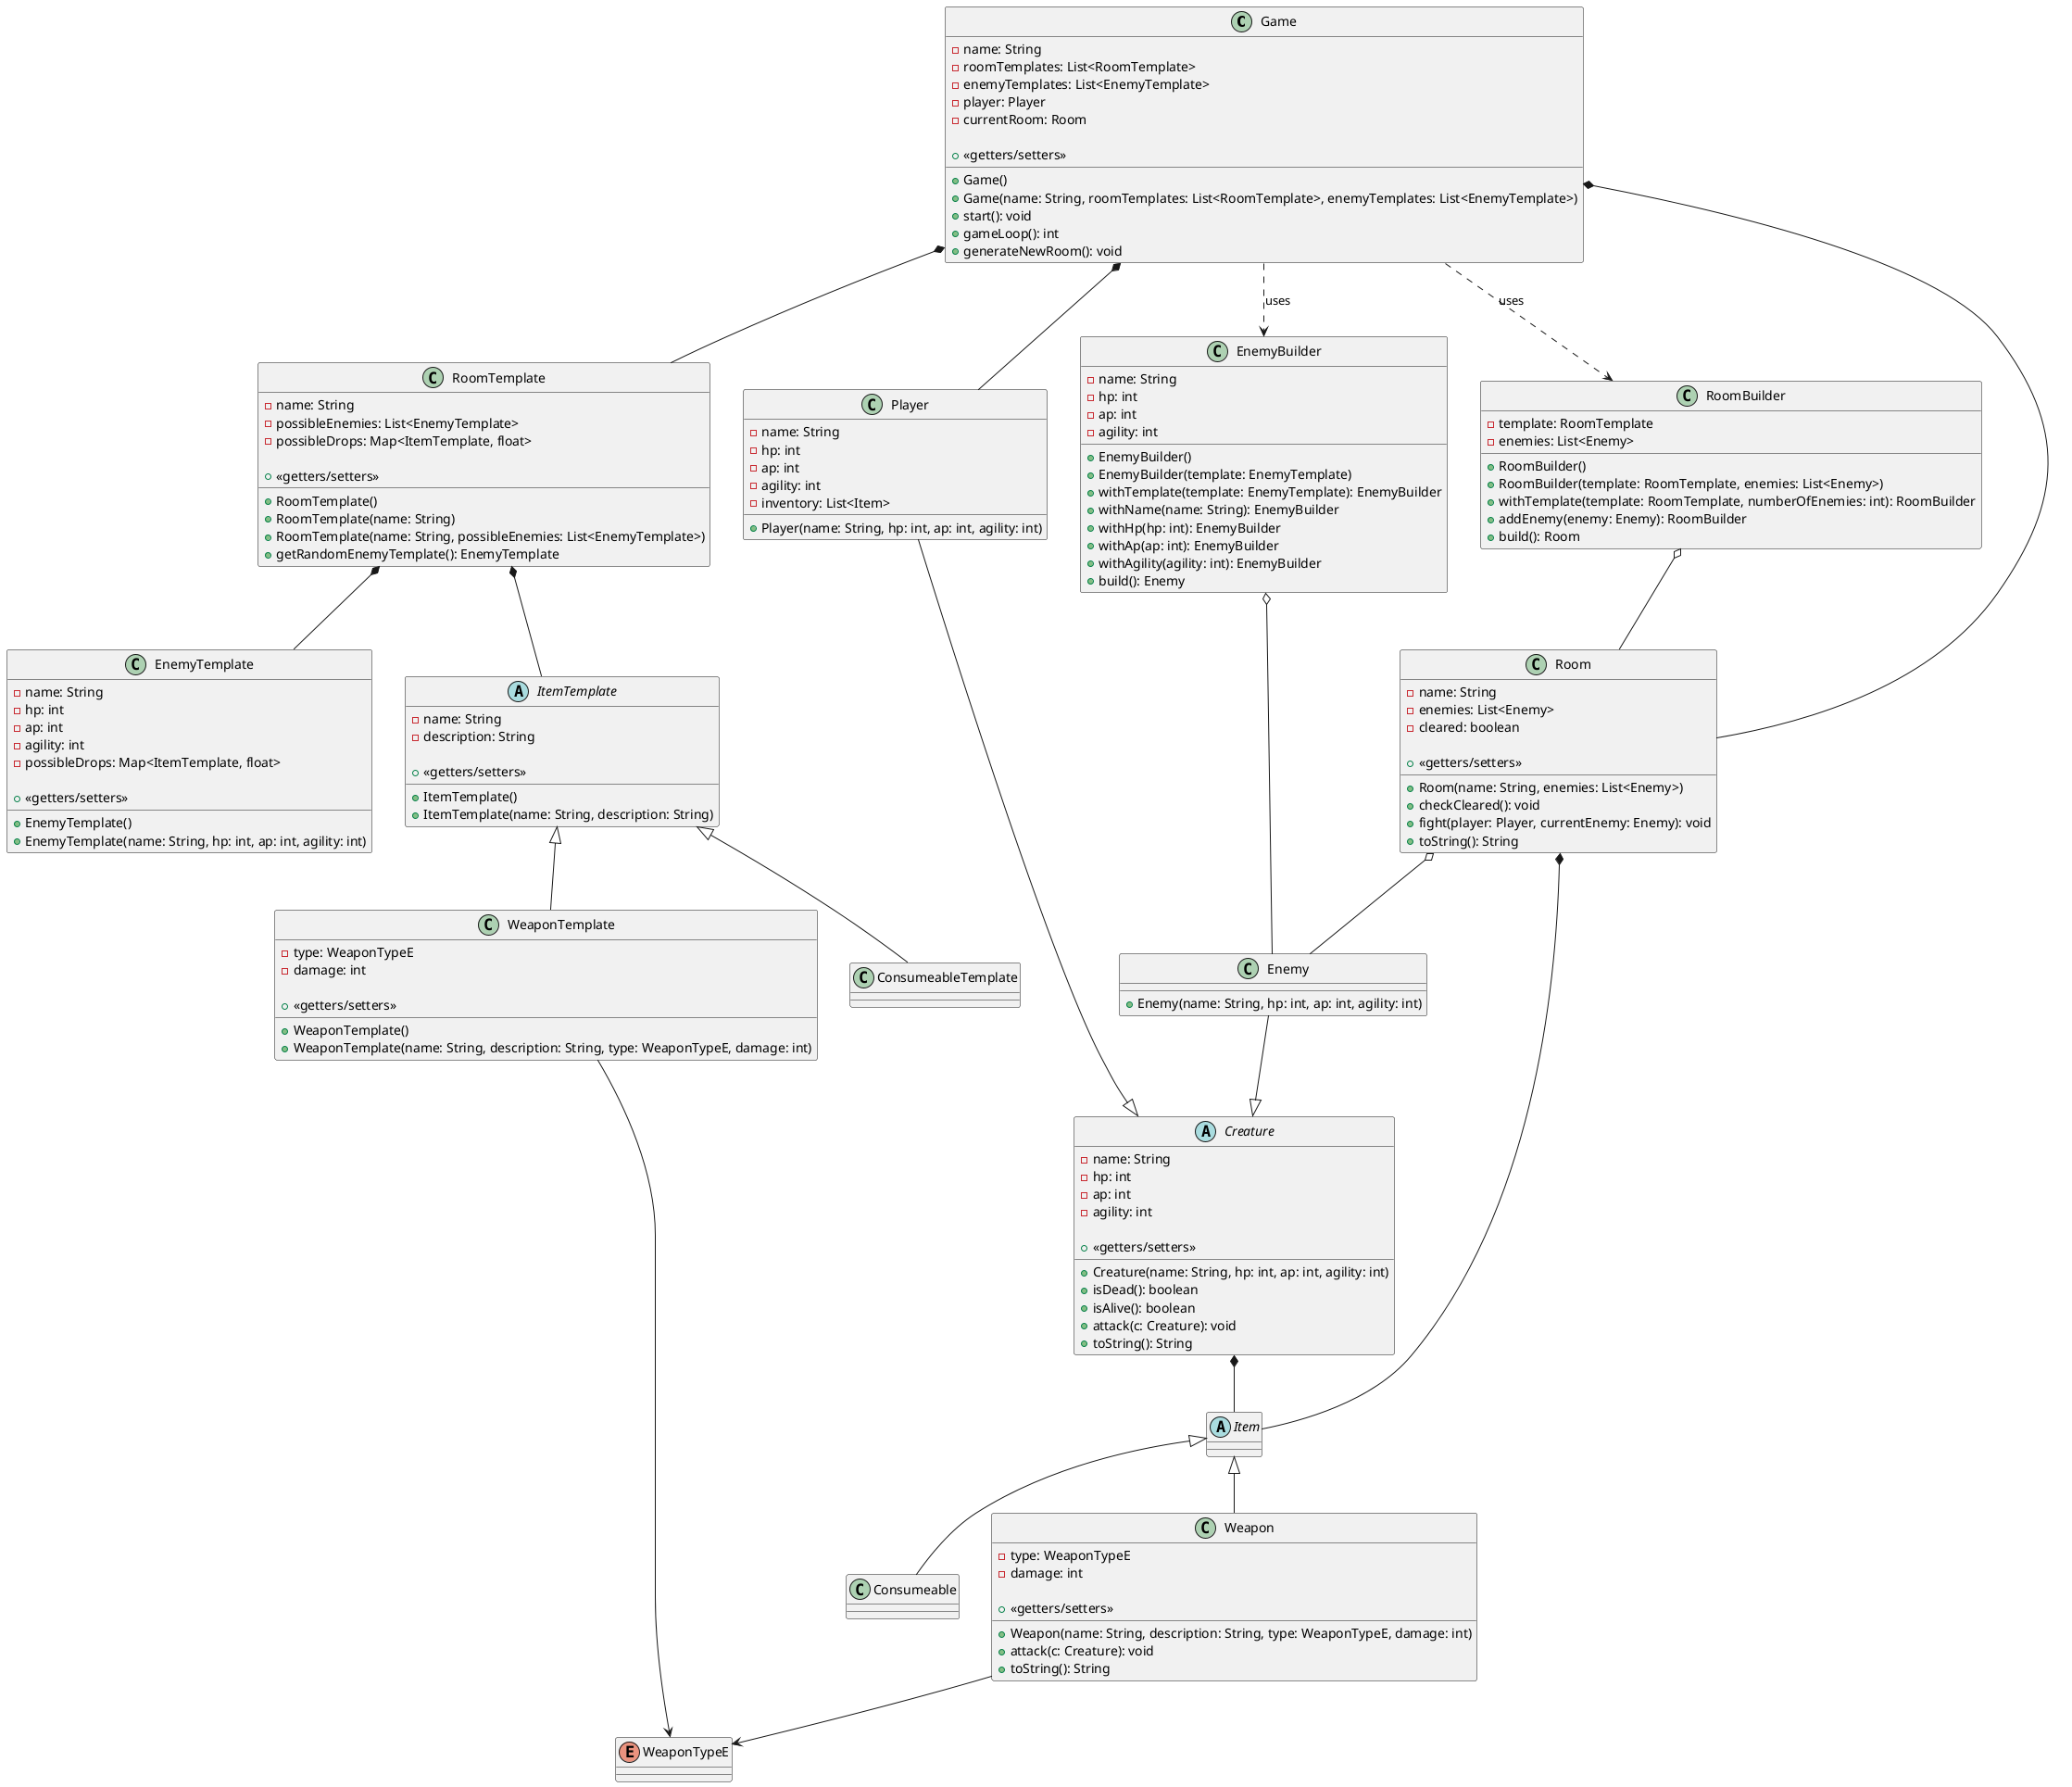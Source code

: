@startuml ComponentDiagram
'======================
'   Domänenklassen
'======================
class Game {
    - name: String
    - roomTemplates: List<RoomTemplate>
    - enemyTemplates: List<EnemyTemplate>
    - player: Player
    - currentRoom: Room

    + Game()
    + Game(name: String, roomTemplates: List<RoomTemplate>, enemyTemplates: List<EnemyTemplate>)
    + start(): void
    + gameLoop(): int
    + generateNewRoom(): void
    + <<getters/setters>>
}

class Room {
    - name: String
    - enemies: List<Enemy>
    - cleared: boolean

    + Room(name: String, enemies: List<Enemy>)
    + checkCleared(): void
    + fight(player: Player, currentEnemy: Enemy): void
    + toString(): String
    + <<getters/setters>>
}

abstract class Creature {
    - name: String
    - hp: int
    - ap: int
    - agility: int

    + Creature(name: String, hp: int, ap: int, agility: int)
    + isDead(): boolean
    + isAlive(): boolean
    + attack(c: Creature): void
    + toString(): String
    + <<getters/setters>>
}

class Player {
    - name: String
    - hp: int
    - ap: int
    - agility: int
    - inventory: List<Item>

    + Player(name: String, hp: int, ap: int, agility: int)

}


class Enemy {
    + Enemy(name: String, hp: int, ap: int, agility: int)
}

abstract class Item {

}

class Weapon {
    - type: WeaponTypeE
    - damage: int

    + Weapon(name: String, description: String, type: WeaponTypeE, damage: int)
    + attack(c: Creature): void
    + toString(): String
    + <<getters/setters>>
}

class Consumeable {

}

'======================
'   Template-Klassen
'======================

together {
    class RoomTemplate {
        - name: String
        - possibleEnemies: List<EnemyTemplate>
        - possibleDrops: Map<ItemTemplate, float>

        + RoomTemplate()
        + RoomTemplate(name: String)
        + RoomTemplate(name: String, possibleEnemies: List<EnemyTemplate>)
        + getRandomEnemyTemplate(): EnemyTemplate
        + <<getters/setters>>
    }

    class EnemyTemplate {
        - name: String
        - hp: int
        - ap: int
        - agility: int
        - possibleDrops: Map<ItemTemplate, float>

        + EnemyTemplate()
        + EnemyTemplate(name: String, hp: int, ap: int, agility: int)
        + <<getters/setters>>
    }

    abstract class ItemTemplate {
        - name: String
        - description: String

        + ItemTemplate()
        + ItemTemplate(name: String, description: String)
        + <<getters/setters>>
    }
}

class WeaponTemplate {
    - type: WeaponTypeE
    - damage: int

    + WeaponTemplate()
    + WeaponTemplate(name: String, description: String, type: WeaponTypeE, damage: int)
    + <<getters/setters>>
}

enum WeaponTypeE {

}

class ConsumeableTemplate {

}


'======================
'   Builder-Klassen
'======================
class RoomBuilder {
    - template: RoomTemplate
    - enemies: List<Enemy>

    + RoomBuilder()
    + RoomBuilder(template: RoomTemplate, enemies: List<Enemy>)
    + withTemplate(template: RoomTemplate, numberOfEnemies: int): RoomBuilder
    + addEnemy(enemy: Enemy): RoomBuilder
    + build(): Room
}

class EnemyBuilder {
    - name: String
    - hp: int
    - ap: int
    - agility: int

    + EnemyBuilder()
    + EnemyBuilder(template: EnemyTemplate)
    + withTemplate(template: EnemyTemplate): EnemyBuilder
    + withName(name: String): EnemyBuilder
    + withHp(hp: int): EnemyBuilder
    + withAp(ap: int): EnemyBuilder
    + withAgility(agility: int): EnemyBuilder
    + build(): Enemy
}

'======================
'   Beziehungen
'======================
Game *-- Room
Game *-- Player
Game *-- RoomTemplate
RoomTemplate *-- EnemyTemplate
RoomTemplate *-- ItemTemplate

ItemTemplate <|-- WeaponTemplate
ItemTemplate <|-- ConsumeableTemplate

Game ..> RoomBuilder     : uses
Game ..> EnemyBuilder    : uses

Room o-- Enemy
Room *-- Item
Creature *-- Item

Item <|-- Weapon
Item <|-- Consumeable

Weapon --> WeaponTypeE
WeaponTemplate --> WeaponTypeE

Player --|> Creature
Enemy  --|> Creature

RoomBuilder o-- Room
EnemyBuilder o-- Enemy
@enduml
